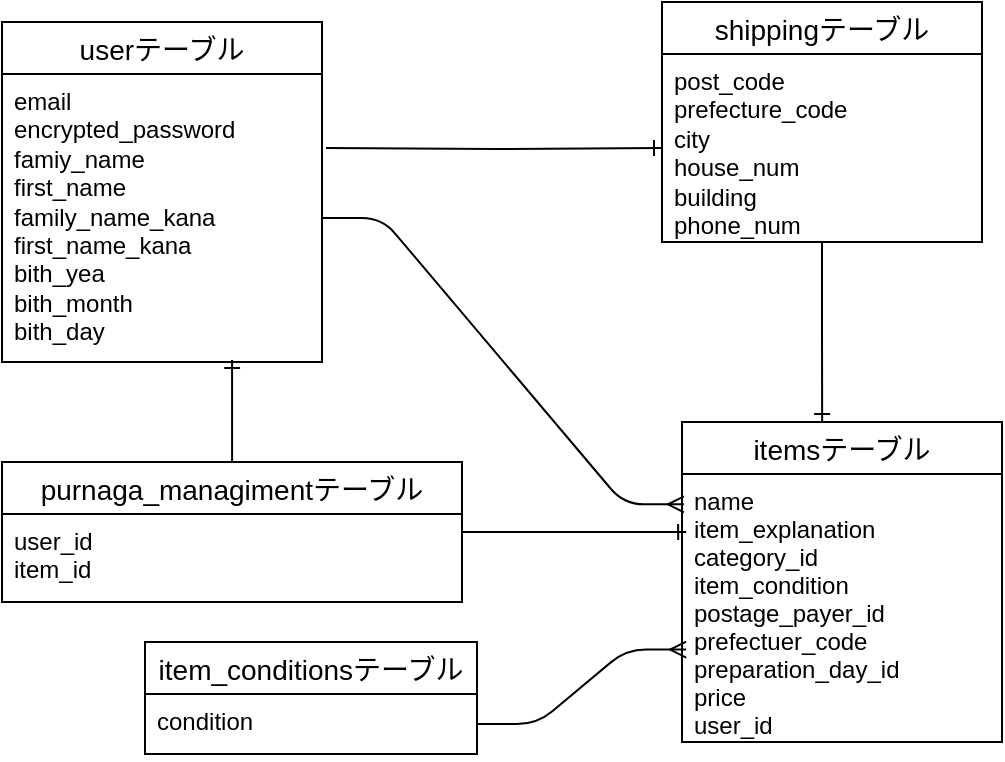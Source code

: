 <mxfile version="13.10.0" type="embed" pages="2">
    <diagram id="u9kS-WssMfFSzPXKu1q4" name="ページ1">
        <mxGraphModel dx="728" dy="566" grid="1" gridSize="10" guides="1" tooltips="1" connect="1" arrows="1" fold="1" page="1" pageScale="1" pageWidth="827" pageHeight="1169" background="none" math="0" shadow="0">
            <root>
                <object label="" id="0">
                    <mxCell/>
                </object>
                <mxCell id="1" parent="0"/>
                <mxCell id="11" value="userテーブル" style="swimlane;fontStyle=0;childLayout=stackLayout;horizontal=1;startSize=26;horizontalStack=0;resizeParent=1;resizeParentMax=0;resizeLast=0;collapsible=1;marginBottom=0;align=center;fontSize=14;rounded=0;sketch=0;flipH=0;flipV=0;" parent="1" vertex="1">
                    <mxGeometry x="190" y="160" width="160" height="170" as="geometry"/>
                </mxCell>
                <mxCell id="12" value="email&lt;br&gt;encrypted_password&lt;br&gt;&lt;span&gt;famiy_name&lt;/span&gt;&lt;br style=&quot;padding: 0px ; margin: 0px&quot;&gt;&lt;span&gt;first_name&lt;/span&gt;&lt;br style=&quot;padding: 0px ; margin: 0px&quot;&gt;&lt;span&gt;family_name_kana&lt;/span&gt;&lt;br style=&quot;padding: 0px ; margin: 0px&quot;&gt;&lt;span&gt;first_name_kana&lt;/span&gt;&lt;br style=&quot;padding: 0px ; margin: 0px&quot;&gt;&lt;span&gt;bith_yea&lt;/span&gt;&lt;br style=&quot;padding: 0px ; margin: 0px&quot;&gt;&lt;span&gt;bith_month&lt;/span&gt;&lt;br style=&quot;padding: 0px ; margin: 0px&quot;&gt;&lt;span&gt;bith_day&lt;/span&gt;&lt;br style=&quot;padding: 0px ; margin: 0px&quot;&gt;" style="text;strokeColor=none;fillColor=none;spacingLeft=4;spacingRight=4;overflow=hidden;rotatable=0;points=[[0,0.5],[1,0.5]];portConstraint=eastwest;fontSize=12;html=1;whiteSpace=wrap;" parent="11" vertex="1">
                    <mxGeometry y="26" width="160" height="144" as="geometry"/>
                </mxCell>
                <mxCell id="55" style="edgeStyle=orthogonalEdgeStyle;rounded=0;orthogonalLoop=1;jettySize=auto;html=1;entryX=0.438;entryY=0;entryDx=0;entryDy=0;entryPerimeter=0;endArrow=ERone;endFill=0;" parent="1" source="48" target="AIbaBdgmszOTU0otBtuB-65" edge="1">
                    <mxGeometry relative="1" as="geometry"/>
                </mxCell>
                <mxCell id="48" value="shippingテーブル" style="swimlane;fontStyle=0;childLayout=stackLayout;horizontal=1;startSize=26;horizontalStack=0;resizeParent=1;resizeParentMax=0;resizeLast=0;collapsible=1;marginBottom=0;align=center;fontSize=14;rounded=0;sketch=0;" parent="1" vertex="1">
                    <mxGeometry x="520" y="150" width="160" height="120" as="geometry"/>
                </mxCell>
                <mxCell id="49" value="post_code&lt;br&gt;prefecture_code&lt;br&gt;city&lt;br&gt;house_num&lt;br&gt;building&lt;br&gt;phone_num&lt;br&gt;&lt;br&gt;" style="text;strokeColor=none;fillColor=none;spacingLeft=4;spacingRight=4;overflow=hidden;rotatable=0;points=[[0,0.5],[1,0.5]];portConstraint=eastwest;fontSize=12;html=1;whiteSpace=wrap;" parent="48" vertex="1">
                    <mxGeometry y="26" width="160" height="94" as="geometry"/>
                </mxCell>
                <mxCell id="AIbaBdgmszOTU0otBtuB-65" value="itemsテーブル" style="swimlane;fontStyle=0;childLayout=stackLayout;horizontal=1;startSize=26;horizontalStack=0;resizeParent=1;resizeParentMax=0;resizeLast=0;collapsible=1;marginBottom=0;align=center;fontSize=14;" parent="1" vertex="1">
                    <mxGeometry x="530" y="360" width="160" height="160" as="geometry"/>
                </mxCell>
                <mxCell id="AIbaBdgmszOTU0otBtuB-66" value="name&#10;item_explanation&#10;category_id&#10;item_condition&#10;postage_payer_id&#10;prefectuer_code&#10;preparation_day_id&#10;price&#10;user_id&#10;" style="text;strokeColor=none;fillColor=none;spacingLeft=4;spacingRight=4;overflow=hidden;rotatable=0;points=[[0,0.5],[1,0.5]];portConstraint=eastwest;fontSize=12;" parent="AIbaBdgmszOTU0otBtuB-65" vertex="1">
                    <mxGeometry y="26" width="160" height="134" as="geometry"/>
                </mxCell>
                <mxCell id="AIbaBdgmszOTU0otBtuB-85" value="item_conditionsテーブル" style="swimlane;fontStyle=0;childLayout=stackLayout;horizontal=1;startSize=26;horizontalStack=0;resizeParent=1;resizeParentMax=0;resizeLast=0;collapsible=1;marginBottom=0;align=center;fontSize=14;" parent="1" vertex="1">
                    <mxGeometry x="261.5" y="470" width="166" height="56" as="geometry"/>
                </mxCell>
                <mxCell id="AIbaBdgmszOTU0otBtuB-86" value="condition" style="text;strokeColor=none;fillColor=none;spacingLeft=4;spacingRight=4;overflow=hidden;rotatable=0;points=[[0,0.5],[1,0.5]];portConstraint=eastwest;fontSize=12;" parent="AIbaBdgmszOTU0otBtuB-85" vertex="1">
                    <mxGeometry y="26" width="166" height="30" as="geometry"/>
                </mxCell>
                <mxCell id="AIbaBdgmszOTU0otBtuB-116" value="" style="edgeStyle=entityRelationEdgeStyle;fontSize=12;html=1;endArrow=ERmany;exitX=1;exitY=0.5;exitDx=0;exitDy=0;entryX=0.013;entryY=0.655;entryDx=0;entryDy=0;entryPerimeter=0;" parent="1" source="AIbaBdgmszOTU0otBtuB-86" target="AIbaBdgmszOTU0otBtuB-66" edge="1">
                    <mxGeometry width="100" height="100" relative="1" as="geometry">
                        <mxPoint x="530" y="350" as="sourcePoint"/>
                        <mxPoint x="620" y="250" as="targetPoint"/>
                    </mxGeometry>
                </mxCell>
                <mxCell id="AIbaBdgmszOTU0otBtuB-121" value="" style="edgeStyle=entityRelationEdgeStyle;fontSize=12;html=1;endArrow=ERmany;exitX=1;exitY=0.5;exitDx=0;exitDy=0;entryX=0.006;entryY=0.113;entryDx=0;entryDy=0;entryPerimeter=0;" parent="1" source="12" target="AIbaBdgmszOTU0otBtuB-66" edge="1">
                    <mxGeometry width="100" height="100" relative="1" as="geometry">
                        <mxPoint x="450" y="230" as="sourcePoint"/>
                        <mxPoint x="550" y="130" as="targetPoint"/>
                    </mxGeometry>
                </mxCell>
                <mxCell id="63" style="edgeStyle=orthogonalEdgeStyle;rounded=0;orthogonalLoop=1;jettySize=auto;html=1;entryX=0.719;entryY=0.993;entryDx=0;entryDy=0;entryPerimeter=0;endArrow=ERone;endFill=0;" edge="1" parent="1" source="57" target="12">
                    <mxGeometry relative="1" as="geometry"/>
                </mxCell>
                <mxCell id="64" style="edgeStyle=orthogonalEdgeStyle;rounded=0;orthogonalLoop=1;jettySize=auto;html=1;entryX=0.013;entryY=0.216;entryDx=0;entryDy=0;entryPerimeter=0;endArrow=ERone;endFill=0;" edge="1" parent="1" source="57" target="AIbaBdgmszOTU0otBtuB-66">
                    <mxGeometry relative="1" as="geometry"/>
                </mxCell>
                <mxCell id="57" value="purnaga_managimentテーブル" style="swimlane;fontStyle=0;childLayout=stackLayout;horizontal=1;startSize=26;horizontalStack=0;resizeParent=1;resizeParentMax=0;resizeLast=0;collapsible=1;marginBottom=0;align=center;fontSize=14;" vertex="1" parent="1">
                    <mxGeometry x="190" y="380" width="230" height="70" as="geometry"/>
                </mxCell>
                <mxCell id="58" value="user_id&#10;item_id" style="text;strokeColor=none;fillColor=none;spacingLeft=4;spacingRight=4;overflow=hidden;rotatable=0;points=[[0,0.5],[1,0.5]];portConstraint=eastwest;fontSize=12;" vertex="1" parent="57">
                    <mxGeometry y="26" width="230" height="44" as="geometry"/>
                </mxCell>
                <mxCell id="65" style="edgeStyle=orthogonalEdgeStyle;rounded=0;orthogonalLoop=1;jettySize=auto;html=1;entryX=0;entryY=0.5;entryDx=0;entryDy=0;endArrow=ERone;endFill=0;" edge="1" parent="1" target="49">
                    <mxGeometry relative="1" as="geometry">
                        <mxPoint x="352" y="223" as="sourcePoint"/>
                    </mxGeometry>
                </mxCell>
            </root>
        </mxGraphModel>
    </diagram>
    <diagram id="_WIfEwtpNlII4sk1iKIq" name="ページ2">
        &#xa;        &#xa;&#xa;
        <mxGraphModel dx="898" dy="571" grid="1" gridSize="10" guides="1" tooltips="1" connect="1" arrows="1" fold="1" page="1" pageScale="1" pageWidth="827" pageHeight="1169" math="0" shadow="0">
            &#xa;            &#xa;&#xa;
            <root>
                &#xa;                &#xa;&#xa;
                <mxCell id="b7ZWnZZffUxDUx1KFR-L-0"/>
                &#xa;                &#xa;&#xa;
                <mxCell id="b7ZWnZZffUxDUx1KFR-L-1" parent="b7ZWnZZffUxDUx1KFR-L-0"/>
                &#xa;                &#xa;&#xa;
            </root>
            &#xa;            &#xa;&#xa;
        </mxGraphModel>
        &#xa;        &#xa;&#xa;
    </diagram>
</mxfile>